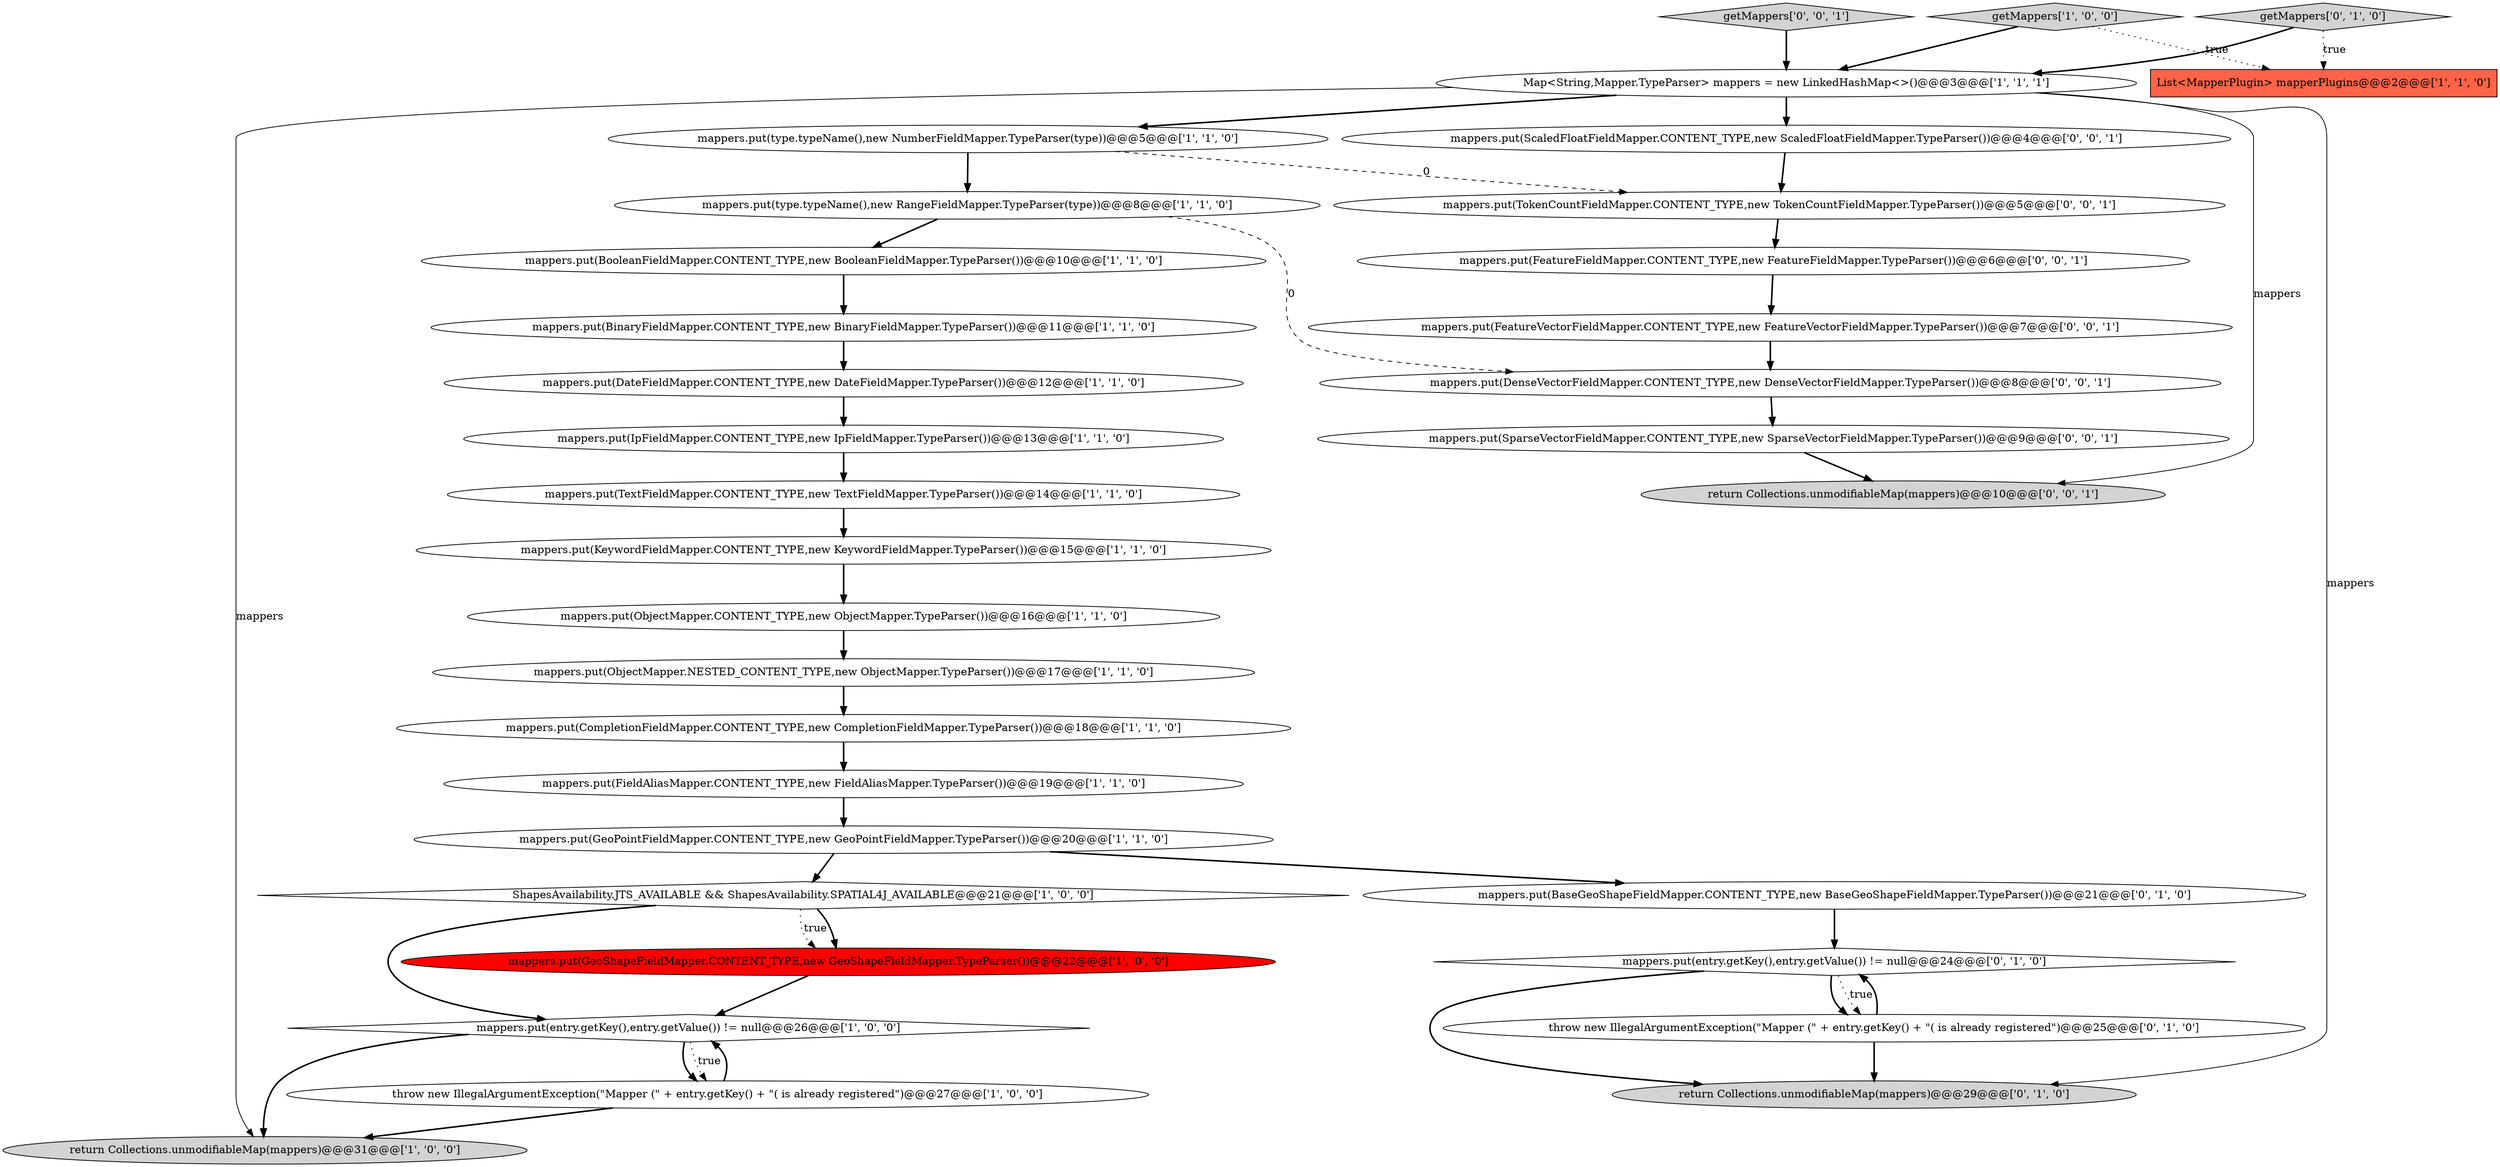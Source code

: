 digraph {
17 [style = filled, label = "return Collections.unmodifiableMap(mappers)@@@31@@@['1', '0', '0']", fillcolor = lightgray, shape = ellipse image = "AAA0AAABBB1BBB"];
26 [style = filled, label = "mappers.put(DenseVectorFieldMapper.CONTENT_TYPE,new DenseVectorFieldMapper.TypeParser())@@@8@@@['0', '0', '1']", fillcolor = white, shape = ellipse image = "AAA0AAABBB3BBB"];
7 [style = filled, label = "mappers.put(type.typeName(),new RangeFieldMapper.TypeParser(type))@@@8@@@['1', '1', '0']", fillcolor = white, shape = ellipse image = "AAA0AAABBB1BBB"];
18 [style = filled, label = "mappers.put(BinaryFieldMapper.CONTENT_TYPE,new BinaryFieldMapper.TypeParser())@@@11@@@['1', '1', '0']", fillcolor = white, shape = ellipse image = "AAA0AAABBB1BBB"];
25 [style = filled, label = "mappers.put(BaseGeoShapeFieldMapper.CONTENT_TYPE,new BaseGeoShapeFieldMapper.TypeParser())@@@21@@@['0', '1', '0']", fillcolor = white, shape = ellipse image = "AAA0AAABBB2BBB"];
29 [style = filled, label = "mappers.put(ScaledFloatFieldMapper.CONTENT_TYPE,new ScaledFloatFieldMapper.TypeParser())@@@4@@@['0', '0', '1']", fillcolor = white, shape = ellipse image = "AAA0AAABBB3BBB"];
19 [style = filled, label = "List<MapperPlugin> mapperPlugins@@@2@@@['1', '1', '0']", fillcolor = tomato, shape = box image = "AAA0AAABBB1BBB"];
23 [style = filled, label = "return Collections.unmodifiableMap(mappers)@@@29@@@['0', '1', '0']", fillcolor = lightgray, shape = ellipse image = "AAA0AAABBB2BBB"];
2 [style = filled, label = "mappers.put(DateFieldMapper.CONTENT_TYPE,new DateFieldMapper.TypeParser())@@@12@@@['1', '1', '0']", fillcolor = white, shape = ellipse image = "AAA0AAABBB1BBB"];
32 [style = filled, label = "mappers.put(FeatureFieldMapper.CONTENT_TYPE,new FeatureFieldMapper.TypeParser())@@@6@@@['0', '0', '1']", fillcolor = white, shape = ellipse image = "AAA0AAABBB3BBB"];
8 [style = filled, label = "mappers.put(KeywordFieldMapper.CONTENT_TYPE,new KeywordFieldMapper.TypeParser())@@@15@@@['1', '1', '0']", fillcolor = white, shape = ellipse image = "AAA0AAABBB1BBB"];
20 [style = filled, label = "mappers.put(IpFieldMapper.CONTENT_TYPE,new IpFieldMapper.TypeParser())@@@13@@@['1', '1', '0']", fillcolor = white, shape = ellipse image = "AAA0AAABBB1BBB"];
15 [style = filled, label = "mappers.put(ObjectMapper.NESTED_CONTENT_TYPE,new ObjectMapper.TypeParser())@@@17@@@['1', '1', '0']", fillcolor = white, shape = ellipse image = "AAA0AAABBB1BBB"];
24 [style = filled, label = "mappers.put(entry.getKey(),entry.getValue()) != null@@@24@@@['0', '1', '0']", fillcolor = white, shape = diamond image = "AAA0AAABBB2BBB"];
33 [style = filled, label = "mappers.put(TokenCountFieldMapper.CONTENT_TYPE,new TokenCountFieldMapper.TypeParser())@@@5@@@['0', '0', '1']", fillcolor = white, shape = ellipse image = "AAA0AAABBB3BBB"];
10 [style = filled, label = "mappers.put(ObjectMapper.CONTENT_TYPE,new ObjectMapper.TypeParser())@@@16@@@['1', '1', '0']", fillcolor = white, shape = ellipse image = "AAA0AAABBB1BBB"];
12 [style = filled, label = "mappers.put(TextFieldMapper.CONTENT_TYPE,new TextFieldMapper.TypeParser())@@@14@@@['1', '1', '0']", fillcolor = white, shape = ellipse image = "AAA0AAABBB1BBB"];
22 [style = filled, label = "throw new IllegalArgumentException(\"Mapper (\" + entry.getKey() + \"( is already registered\")@@@25@@@['0', '1', '0']", fillcolor = white, shape = ellipse image = "AAA0AAABBB2BBB"];
1 [style = filled, label = "mappers.put(BooleanFieldMapper.CONTENT_TYPE,new BooleanFieldMapper.TypeParser())@@@10@@@['1', '1', '0']", fillcolor = white, shape = ellipse image = "AAA0AAABBB1BBB"];
27 [style = filled, label = "getMappers['0', '0', '1']", fillcolor = lightgray, shape = diamond image = "AAA0AAABBB3BBB"];
30 [style = filled, label = "mappers.put(SparseVectorFieldMapper.CONTENT_TYPE,new SparseVectorFieldMapper.TypeParser())@@@9@@@['0', '0', '1']", fillcolor = white, shape = ellipse image = "AAA0AAABBB3BBB"];
3 [style = filled, label = "ShapesAvailability.JTS_AVAILABLE && ShapesAvailability.SPATIAL4J_AVAILABLE@@@21@@@['1', '0', '0']", fillcolor = white, shape = diamond image = "AAA0AAABBB1BBB"];
4 [style = filled, label = "Map<String,Mapper.TypeParser> mappers = new LinkedHashMap<>()@@@3@@@['1', '1', '1']", fillcolor = white, shape = ellipse image = "AAA0AAABBB1BBB"];
31 [style = filled, label = "return Collections.unmodifiableMap(mappers)@@@10@@@['0', '0', '1']", fillcolor = lightgray, shape = ellipse image = "AAA0AAABBB3BBB"];
5 [style = filled, label = "getMappers['1', '0', '0']", fillcolor = lightgray, shape = diamond image = "AAA0AAABBB1BBB"];
11 [style = filled, label = "mappers.put(entry.getKey(),entry.getValue()) != null@@@26@@@['1', '0', '0']", fillcolor = white, shape = diamond image = "AAA0AAABBB1BBB"];
6 [style = filled, label = "mappers.put(type.typeName(),new NumberFieldMapper.TypeParser(type))@@@5@@@['1', '1', '0']", fillcolor = white, shape = ellipse image = "AAA0AAABBB1BBB"];
13 [style = filled, label = "mappers.put(CompletionFieldMapper.CONTENT_TYPE,new CompletionFieldMapper.TypeParser())@@@18@@@['1', '1', '0']", fillcolor = white, shape = ellipse image = "AAA0AAABBB1BBB"];
0 [style = filled, label = "throw new IllegalArgumentException(\"Mapper (\" + entry.getKey() + \"( is already registered\")@@@27@@@['1', '0', '0']", fillcolor = white, shape = ellipse image = "AAA0AAABBB1BBB"];
14 [style = filled, label = "mappers.put(GeoPointFieldMapper.CONTENT_TYPE,new GeoPointFieldMapper.TypeParser())@@@20@@@['1', '1', '0']", fillcolor = white, shape = ellipse image = "AAA0AAABBB1BBB"];
21 [style = filled, label = "getMappers['0', '1', '0']", fillcolor = lightgray, shape = diamond image = "AAA0AAABBB2BBB"];
16 [style = filled, label = "mappers.put(FieldAliasMapper.CONTENT_TYPE,new FieldAliasMapper.TypeParser())@@@19@@@['1', '1', '0']", fillcolor = white, shape = ellipse image = "AAA0AAABBB1BBB"];
28 [style = filled, label = "mappers.put(FeatureVectorFieldMapper.CONTENT_TYPE,new FeatureVectorFieldMapper.TypeParser())@@@7@@@['0', '0', '1']", fillcolor = white, shape = ellipse image = "AAA0AAABBB3BBB"];
9 [style = filled, label = "mappers.put(GeoShapeFieldMapper.CONTENT_TYPE,new GeoShapeFieldMapper.TypeParser())@@@22@@@['1', '0', '0']", fillcolor = red, shape = ellipse image = "AAA1AAABBB1BBB"];
14->3 [style = bold, label=""];
8->10 [style = bold, label=""];
4->17 [style = solid, label="mappers"];
2->20 [style = bold, label=""];
15->13 [style = bold, label=""];
7->1 [style = bold, label=""];
14->25 [style = bold, label=""];
10->15 [style = bold, label=""];
9->11 [style = bold, label=""];
4->6 [style = bold, label=""];
0->17 [style = bold, label=""];
5->19 [style = dotted, label="true"];
3->11 [style = bold, label=""];
0->11 [style = bold, label=""];
28->26 [style = bold, label=""];
1->18 [style = bold, label=""];
4->29 [style = bold, label=""];
3->9 [style = dotted, label="true"];
18->2 [style = bold, label=""];
24->22 [style = bold, label=""];
22->23 [style = bold, label=""];
13->16 [style = bold, label=""];
6->33 [style = dashed, label="0"];
26->30 [style = bold, label=""];
3->9 [style = bold, label=""];
25->24 [style = bold, label=""];
27->4 [style = bold, label=""];
11->0 [style = bold, label=""];
29->33 [style = bold, label=""];
30->31 [style = bold, label=""];
12->8 [style = bold, label=""];
24->22 [style = dotted, label="true"];
11->0 [style = dotted, label="true"];
21->19 [style = dotted, label="true"];
5->4 [style = bold, label=""];
20->12 [style = bold, label=""];
4->31 [style = solid, label="mappers"];
4->23 [style = solid, label="mappers"];
16->14 [style = bold, label=""];
11->17 [style = bold, label=""];
33->32 [style = bold, label=""];
22->24 [style = bold, label=""];
6->7 [style = bold, label=""];
7->26 [style = dashed, label="0"];
32->28 [style = bold, label=""];
21->4 [style = bold, label=""];
24->23 [style = bold, label=""];
}
